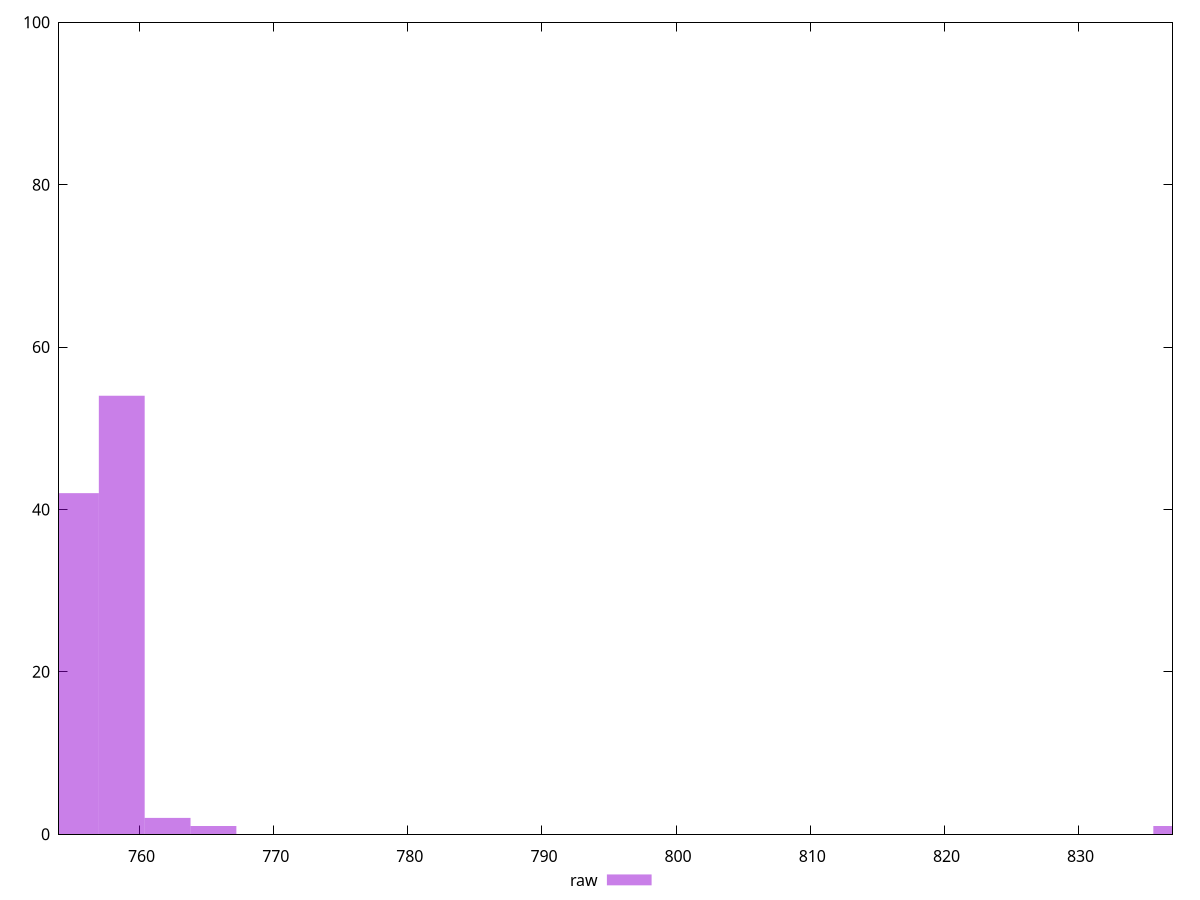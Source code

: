 reset

$raw <<EOF
837.2793010006787 1
765.5125037720492 1
758.6775707026559 54
762.0950372373525 2
755.2601041679592 42
EOF

set key outside below
set boxwidth 3.417466534696648
set xrange [754:837]
set yrange [0:100]
set trange [0:100]
set style fill transparent solid 0.5 noborder
set terminal svg size 640, 490 enhanced background rgb 'white'
set output "report_00026_2021-02-22T21:38:55.199Z/uses-rel-preload/samples/pages+cached+noadtech/raw/histogram.svg"

plot $raw title "raw" with boxes

reset
